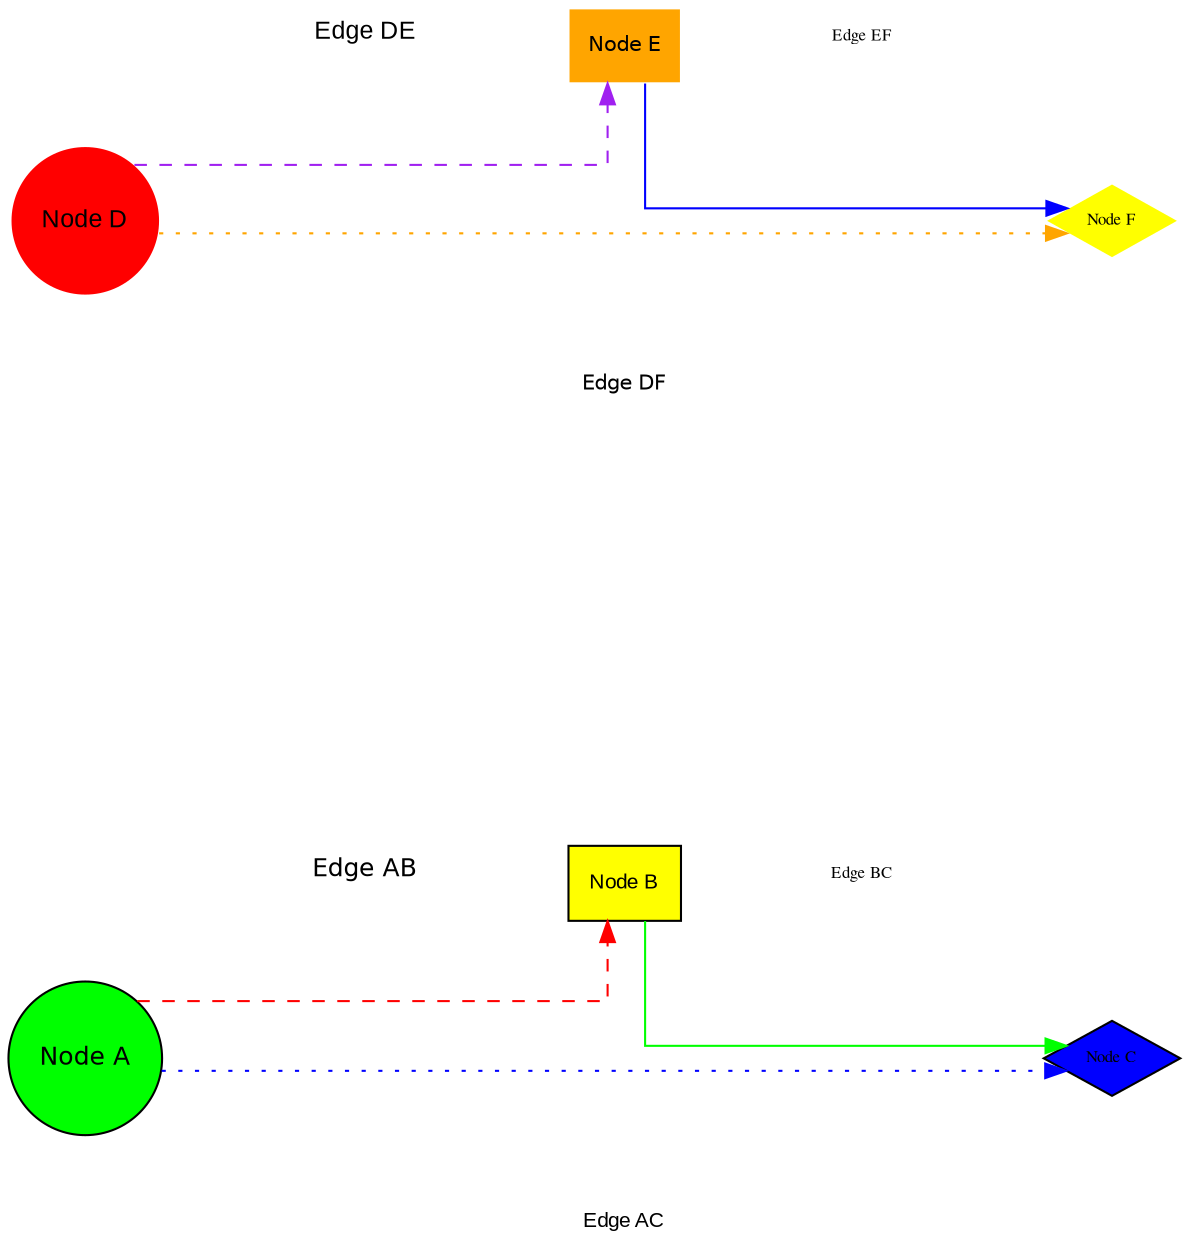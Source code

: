 digraph G {
  rankdir=LR;
  splines=ortho;
  overlap=scalexy;
  nodesep=1.5;
  ranksep=2.0;

  A [label="Node A", shape=circle, style=filled, fillcolor=green, color=black, fontname=Helvetica, fontsize=12];
  B [label="Node B", shape=box, style=filled, fillcolor=yellow, color=black, fontname=Arial, fontsize=10];
  C [label="Node C", shape=diamond, style=filled, fillcolor=blue, color=black, fontname=Times, fontsize=8];
  D [label="Node D", shape=circle, style=filled, fillcolor=red, color=white, fontname=Arial, fontsize=12];
  E [label="Node E", shape=box, style=filled, fillcolor=orange, color=white, fontname=Helvetica, fontsize=10];
  F [label="Node F", shape=diamond, style=filled, fillcolor=yellow, color=white, fontname=Times, fontsize=8];

  A -> B [label="Edge AB", color=red, fontname=Helvetica, fontsize=12, style=dashed];
  A -> C [label="Edge AC", color=blue, fontname=Arial, fontsize=10, style=dotted];
  B -> C [label="Edge BC", color=green, fontname=Times, fontsize=8, style=solid];
  D -> E [label="Edge DE", color=purple, fontname=Arial, fontsize=12, style=dashed];
  D -> F [label="Edge DF", color=orange, fontname=Helvetica, fontsize=10, style=dotted];
  E -> F [label="Edge EF", color=blue, fontname=Times, fontsize=8, style=solid];
}
